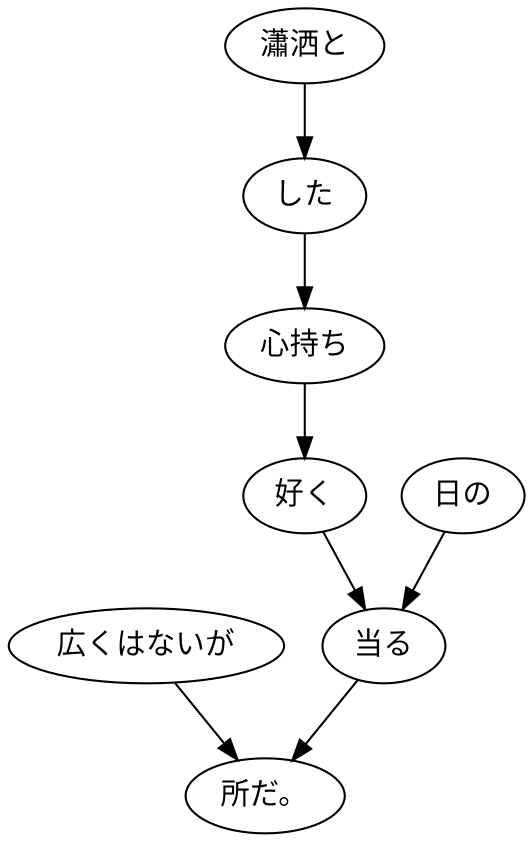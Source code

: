 digraph graph184 {
	node0 [label="広くはないが"];
	node1 [label="瀟洒と"];
	node2 [label="した"];
	node3 [label="心持ち"];
	node4 [label="好く"];
	node5 [label="日の"];
	node6 [label="当る"];
	node7 [label="所だ。"];
	node0 -> node7;
	node1 -> node2;
	node2 -> node3;
	node3 -> node4;
	node4 -> node6;
	node5 -> node6;
	node6 -> node7;
}
